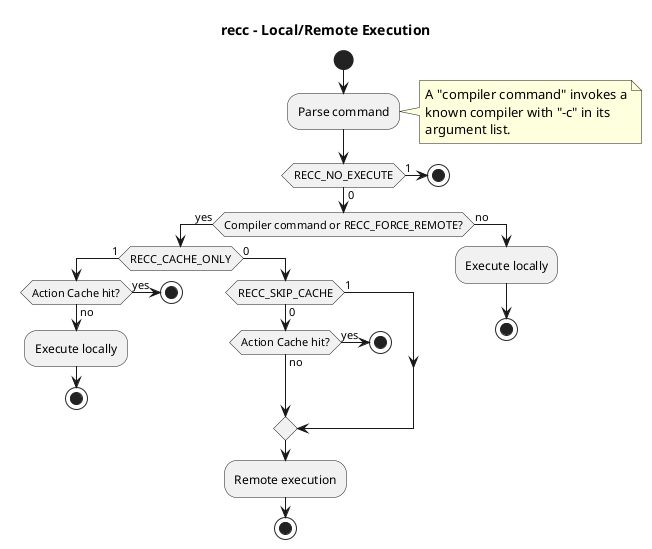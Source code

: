 @startuml
title recc - Local/Remote Execution

start
:Parse command;

note right
A "compiler command" invokes a
known compiler with "-c" in its
argument list.
end note

if (RECC_NO_EXECUTE) then (1)
    stop
else (0)
  if (Compiler command or RECC_FORCE_REMOTE?) then (yes)
    if (RECC_CACHE_ONLY) then (1)
      if (Action Cache hit?) then (yes)
        stop
      else (no)
        :Execute locally;
        stop
      endif
    else (0)
      if (RECC_SKIP_CACHE) then (0)
          if (Action Cache hit?) then (yes)
            stop
          else (no)
          endif
      else (1)
      endif
    :Remote execution;
    stop
    endif
  else (no)
    :Execute locally;
    stop
  endif
endif
@enduml